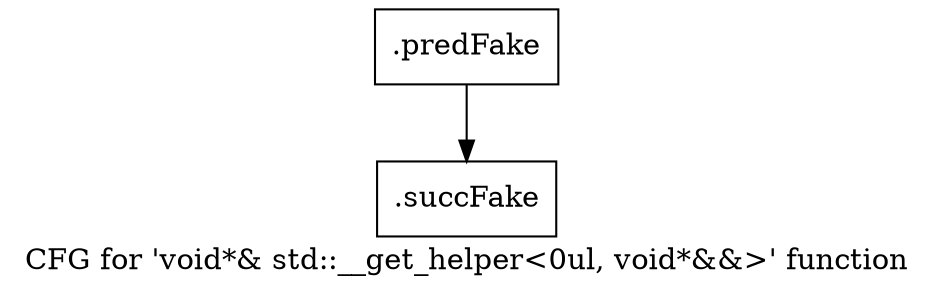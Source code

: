 digraph "CFG for 'void*& std::__get_helper\<0ul, void*&&\>' function" {
	label="CFG for 'void*& std::__get_helper\<0ul, void*&&\>' function";

	Node0x465ada0 [shape=record,filename="",linenumber="",label="{.predFake}"];
	Node0x465ada0 -> Node0x47f56a0[ callList="" memoryops="" filename="/media/miguel/NewVolume/Linux/Xilinx/Vitis_HLS/2020.2/tps/lnx64/gcc-6.2.0/lib/gcc/x86_64-pc-linux-gnu/6.2.0/../../../../include/c++/6.2.0/tuple" execusionnum="4"];
	Node0x47f56a0 [shape=record,filename="/media/miguel/NewVolume/Linux/Xilinx/Vitis_HLS/2020.2/tps/lnx64/gcc-6.2.0/lib/gcc/x86_64-pc-linux-gnu/6.2.0/../../../../include/c++/6.2.0/tuple",linenumber="1244",label="{.succFake}"];
}
